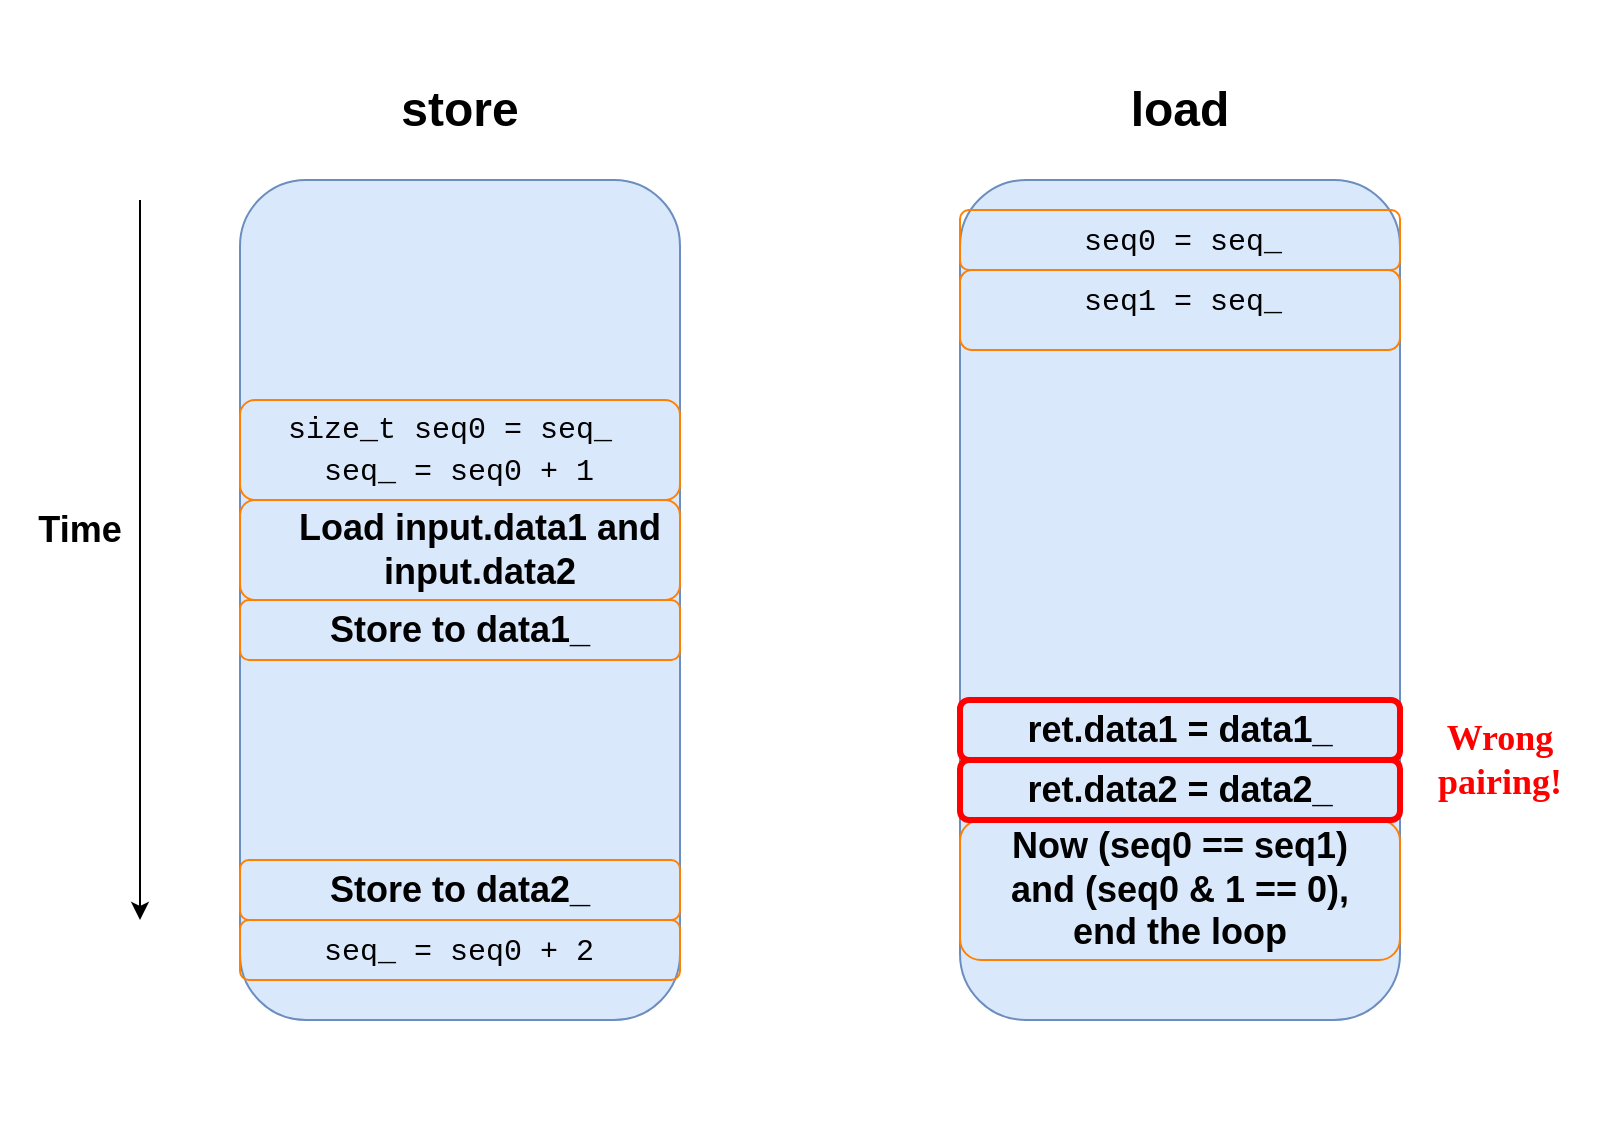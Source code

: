 <mxfile>
    <diagram id="vD26gfZvsMTgrpSpzd3H" name="Page-1">
        <mxGraphModel dx="1669" dy="1713" grid="1" gridSize="10" guides="1" tooltips="1" connect="1" arrows="1" fold="1" page="1" pageScale="1" pageWidth="850" pageHeight="1100" background="#ffffff" math="0" shadow="0">
            <root>
                <mxCell id="0"/>
                <mxCell id="1" parent="0"/>
                <mxCell id="3" value="" style="rounded=1;whiteSpace=wrap;html=1;fillColor=#dae8fc;strokeColor=#6c8ebf;" parent="1" vertex="1">
                    <mxGeometry x="100" y="60" width="220" height="420" as="geometry"/>
                </mxCell>
                <mxCell id="4" value="" style="rounded=1;whiteSpace=wrap;html=1;fillColor=#dae8fc;strokeColor=#6c8ebf;" parent="1" vertex="1">
                    <mxGeometry x="460" y="60" width="220" height="420" as="geometry"/>
                </mxCell>
                <mxCell id="5" value="&lt;h2&gt;&lt;font color=&quot;#000000&quot;&gt;Time&lt;/font&gt;&lt;/h2&gt;" style="text;strokeColor=none;align=center;fillColor=none;html=1;verticalAlign=middle;whiteSpace=wrap;rounded=0;" parent="1" vertex="1">
                    <mxGeometry x="-10" y="220" width="60" height="30" as="geometry"/>
                </mxCell>
                <mxCell id="6" value="" style="endArrow=classic;html=1;fontColor=#000000;strokeColor=#000000;" parent="1" edge="1">
                    <mxGeometry width="50" height="50" relative="1" as="geometry">
                        <mxPoint x="50" y="70" as="sourcePoint"/>
                        <mxPoint x="50" y="430" as="targetPoint"/>
                    </mxGeometry>
                </mxCell>
                <mxCell id="7" value="&lt;h1&gt;load&lt;/h1&gt;" style="text;strokeColor=none;align=center;fillColor=none;html=1;verticalAlign=middle;whiteSpace=wrap;rounded=0;fontColor=#000000;" parent="1" vertex="1">
                    <mxGeometry x="540" y="10" width="60" height="30" as="geometry"/>
                </mxCell>
                <mxCell id="8" value="&lt;h1&gt;store&lt;/h1&gt;" style="text;strokeColor=none;align=center;fillColor=none;html=1;verticalAlign=middle;whiteSpace=wrap;rounded=0;fontColor=#000000;" parent="1" vertex="1">
                    <mxGeometry x="180" y="10" width="60" height="30" as="geometry"/>
                </mxCell>
                <mxCell id="9" value="&lt;div style=&quot;font-family: Consolas, &amp;quot;Courier New&amp;quot;, monospace; font-size: 15px; line-height: 20px;&quot;&gt;size_t seq0 = seq_&lt;/div&gt;" style="text;strokeColor=none;align=center;fillColor=none;html=1;verticalAlign=middle;whiteSpace=wrap;rounded=0;fontColor=#000000;" parent="1" vertex="1">
                    <mxGeometry x="100" y="170" width="210" height="30" as="geometry"/>
                </mxCell>
                <mxCell id="11" value="&lt;div style=&quot;font-family: Consolas, &amp;quot;Courier New&amp;quot;, monospace; font-weight: normal; font-size: 15px; line-height: 20px;&quot;&gt;&lt;div style=&quot;&quot;&gt;seq_ = seq0 + 1&lt;/div&gt;&lt;/div&gt;" style="text;whiteSpace=wrap;html=1;fontColor=#000000;" parent="1" vertex="1">
                    <mxGeometry x="140" y="190" width="160" height="40" as="geometry"/>
                </mxCell>
                <mxCell id="14" value="&lt;h2&gt;&lt;font style=&quot;&quot;&gt;Load input.data1 and input.data2&lt;/font&gt;&lt;/h2&gt;" style="text;strokeColor=none;align=center;fillColor=none;html=1;verticalAlign=middle;whiteSpace=wrap;rounded=0;fontColor=#000000;" parent="1" vertex="1">
                    <mxGeometry x="110" y="230" width="220" height="30" as="geometry"/>
                </mxCell>
                <mxCell id="15" value="&lt;div style=&quot;font-family: Consolas, &amp;quot;Courier New&amp;quot;, monospace; font-weight: normal; font-size: 15px; line-height: 20px;&quot;&gt;&lt;div style=&quot;&quot;&gt;seq_ = seq0 + 2&lt;/div&gt;&lt;/div&gt;" style="text;whiteSpace=wrap;html=1;fontColor=#000000;" parent="1" vertex="1">
                    <mxGeometry x="140" y="430" width="160" height="40" as="geometry"/>
                </mxCell>
                <mxCell id="21" value="&lt;div style=&quot;font-family: Consolas, &amp;quot;Courier New&amp;quot;, monospace; font-weight: normal; font-size: 15px; line-height: 20px;&quot;&gt;&lt;div style=&quot;&quot;&gt;seq0 = seq_&lt;/div&gt;&lt;/div&gt;" style="text;whiteSpace=wrap;html=1;fontColor=#000000;" parent="1" vertex="1">
                    <mxGeometry x="520" y="75" width="120" height="40" as="geometry"/>
                </mxCell>
                <mxCell id="25" value="&lt;div style=&quot;font-family: Consolas, &amp;quot;Courier New&amp;quot;, monospace; font-weight: normal; font-size: 15px; line-height: 20px;&quot;&gt;&lt;div style=&quot;&quot;&gt;seq1 = seq_&lt;/div&gt;&lt;/div&gt;" style="text;whiteSpace=wrap;html=1;fontColor=#000000;" parent="1" vertex="1">
                    <mxGeometry x="520" y="105" width="120" height="40" as="geometry"/>
                </mxCell>
                <mxCell id="27" value="&lt;h2&gt;Store to data1_&lt;/h2&gt;" style="text;strokeColor=none;align=center;fillColor=none;html=1;verticalAlign=middle;whiteSpace=wrap;rounded=0;fontColor=#000000;" parent="1" vertex="1">
                    <mxGeometry x="100" y="270" width="220" height="30" as="geometry"/>
                </mxCell>
                <mxCell id="28" value="&lt;h2&gt;Now (seq0 == seq1) and (seq0 &amp;amp; 1 == 0), end the loop&lt;/h2&gt;" style="text;strokeColor=none;align=center;fillColor=none;html=1;verticalAlign=middle;whiteSpace=wrap;rounded=0;fontColor=#000000;" parent="1" vertex="1">
                    <mxGeometry x="475" y="400" width="190" height="30" as="geometry"/>
                </mxCell>
                <mxCell id="29" value="&lt;h2&gt;ret.data1 = data1_&lt;/h2&gt;" style="text;strokeColor=none;align=center;fillColor=none;html=1;verticalAlign=middle;whiteSpace=wrap;rounded=0;fontColor=#000000;" parent="1" vertex="1">
                    <mxGeometry x="460" y="320" width="220" height="30" as="geometry"/>
                </mxCell>
                <mxCell id="30" value="&lt;h2&gt;ret.data2 = data2_&lt;/h2&gt;" style="text;strokeColor=none;align=center;fillColor=none;html=1;verticalAlign=middle;whiteSpace=wrap;rounded=0;fontColor=#000000;" parent="1" vertex="1">
                    <mxGeometry x="460" y="350" width="220" height="30" as="geometry"/>
                </mxCell>
                <mxCell id="32" value="" style="rounded=1;whiteSpace=wrap;html=1;labelBackgroundColor=none;strokeColor=#FF8000;fontFamily=Lucida Console;fontColor=none;fillColor=none;" parent="1" vertex="1">
                    <mxGeometry x="100" y="170" width="220" height="50" as="geometry"/>
                </mxCell>
                <mxCell id="34" value="" style="rounded=1;whiteSpace=wrap;html=1;labelBackgroundColor=none;strokeColor=#FF8000;fontFamily=Lucida Console;fontColor=none;fillColor=none;" parent="1" vertex="1">
                    <mxGeometry x="100" y="220" width="220" height="50" as="geometry"/>
                </mxCell>
                <mxCell id="35" value="" style="rounded=1;whiteSpace=wrap;html=1;labelBackgroundColor=none;strokeColor=#FF8000;fontFamily=Lucida Console;fontColor=none;fillColor=none;" parent="1" vertex="1">
                    <mxGeometry x="100" y="430" width="220" height="30" as="geometry"/>
                </mxCell>
                <mxCell id="36" value="" style="rounded=1;whiteSpace=wrap;html=1;labelBackgroundColor=none;strokeColor=#FF8000;fontFamily=Lucida Console;fontColor=none;fillColor=none;" parent="1" vertex="1">
                    <mxGeometry x="100" y="400" width="220" height="30" as="geometry"/>
                </mxCell>
                <mxCell id="37" value="" style="rounded=1;whiteSpace=wrap;html=1;labelBackgroundColor=none;strokeColor=#FF8000;fontFamily=Lucida Console;fontColor=none;fillColor=none;" parent="1" vertex="1">
                    <mxGeometry x="460" y="380" width="220" height="70" as="geometry"/>
                </mxCell>
                <mxCell id="38" value="" style="rounded=1;whiteSpace=wrap;html=1;labelBackgroundColor=none;strokeColor=#FF8000;fontFamily=Lucida Console;fontColor=none;fillColor=none;" parent="1" vertex="1">
                    <mxGeometry x="460" y="75" width="220" height="30" as="geometry"/>
                </mxCell>
                <mxCell id="39" value="" style="rounded=1;whiteSpace=wrap;html=1;labelBackgroundColor=none;strokeColor=#FF0000;fontFamily=Lucida Console;fontColor=none;fillColor=none;strokeWidth=3;" parent="1" vertex="1">
                    <mxGeometry x="460" y="320" width="220" height="30" as="geometry"/>
                </mxCell>
                <mxCell id="40" value="" style="rounded=1;whiteSpace=wrap;html=1;labelBackgroundColor=none;strokeColor=#FF8000;fontFamily=Lucida Console;fontColor=none;fillColor=none;" parent="1" vertex="1">
                    <mxGeometry x="460" y="105" width="220" height="40" as="geometry"/>
                </mxCell>
                <mxCell id="41" value="&lt;h2&gt;&lt;font color=&quot;#ff0000&quot;&gt;Wrong pairing!&lt;/font&gt;&lt;/h2&gt;" style="text;strokeColor=none;align=center;fillColor=none;html=1;verticalAlign=middle;whiteSpace=wrap;rounded=0;labelBackgroundColor=none;strokeWidth=3;fontFamily=Lucida Console;fontColor=none;" parent="1" vertex="1">
                    <mxGeometry x="690" y="330" width="80" height="40" as="geometry"/>
                </mxCell>
                <mxCell id="42" value="" style="ellipse;whiteSpace=wrap;html=1;labelBackgroundColor=none;strokeColor=none;strokeWidth=3;fontFamily=Lucida Console;fontColor=#FF0000;fillColor=none;" parent="1" vertex="1">
                    <mxGeometry x="-10" y="270" width="230" height="260" as="geometry"/>
                </mxCell>
                <mxCell id="43" value="" style="ellipse;whiteSpace=wrap;html=1;labelBackgroundColor=none;strokeColor=none;strokeWidth=3;fontFamily=Lucida Console;fontColor=#FF0000;fillColor=none;" parent="1" vertex="1">
                    <mxGeometry x="-20" y="-30" width="230" height="260" as="geometry"/>
                </mxCell>
                <mxCell id="44" value="" style="ellipse;whiteSpace=wrap;html=1;labelBackgroundColor=none;strokeColor=none;strokeWidth=3;fontFamily=Lucida Console;fontColor=#FF0000;fillColor=none;" parent="1" vertex="1">
                    <mxGeometry x="550" y="370" width="230" height="160" as="geometry"/>
                </mxCell>
                <mxCell id="46" value="" style="rounded=1;whiteSpace=wrap;html=1;labelBackgroundColor=none;strokeColor=#FF0000;fontFamily=Lucida Console;fontColor=none;fillColor=none;strokeWidth=3;" vertex="1" parent="1">
                    <mxGeometry x="460" y="350" width="220" height="30" as="geometry"/>
                </mxCell>
                <mxCell id="49" value="&lt;h2&gt;Store to data2_&lt;/h2&gt;" style="text;strokeColor=none;align=center;fillColor=none;html=1;verticalAlign=middle;whiteSpace=wrap;rounded=0;fontColor=#000000;" vertex="1" parent="1">
                    <mxGeometry x="100" y="400" width="220" height="30" as="geometry"/>
                </mxCell>
                <mxCell id="50" value="" style="rounded=1;whiteSpace=wrap;html=1;labelBackgroundColor=none;strokeColor=#FF8000;fontFamily=Lucida Console;fontColor=none;fillColor=none;" vertex="1" parent="1">
                    <mxGeometry x="100" y="270" width="220" height="30" as="geometry"/>
                </mxCell>
            </root>
        </mxGraphModel>
    </diagram>
</mxfile>